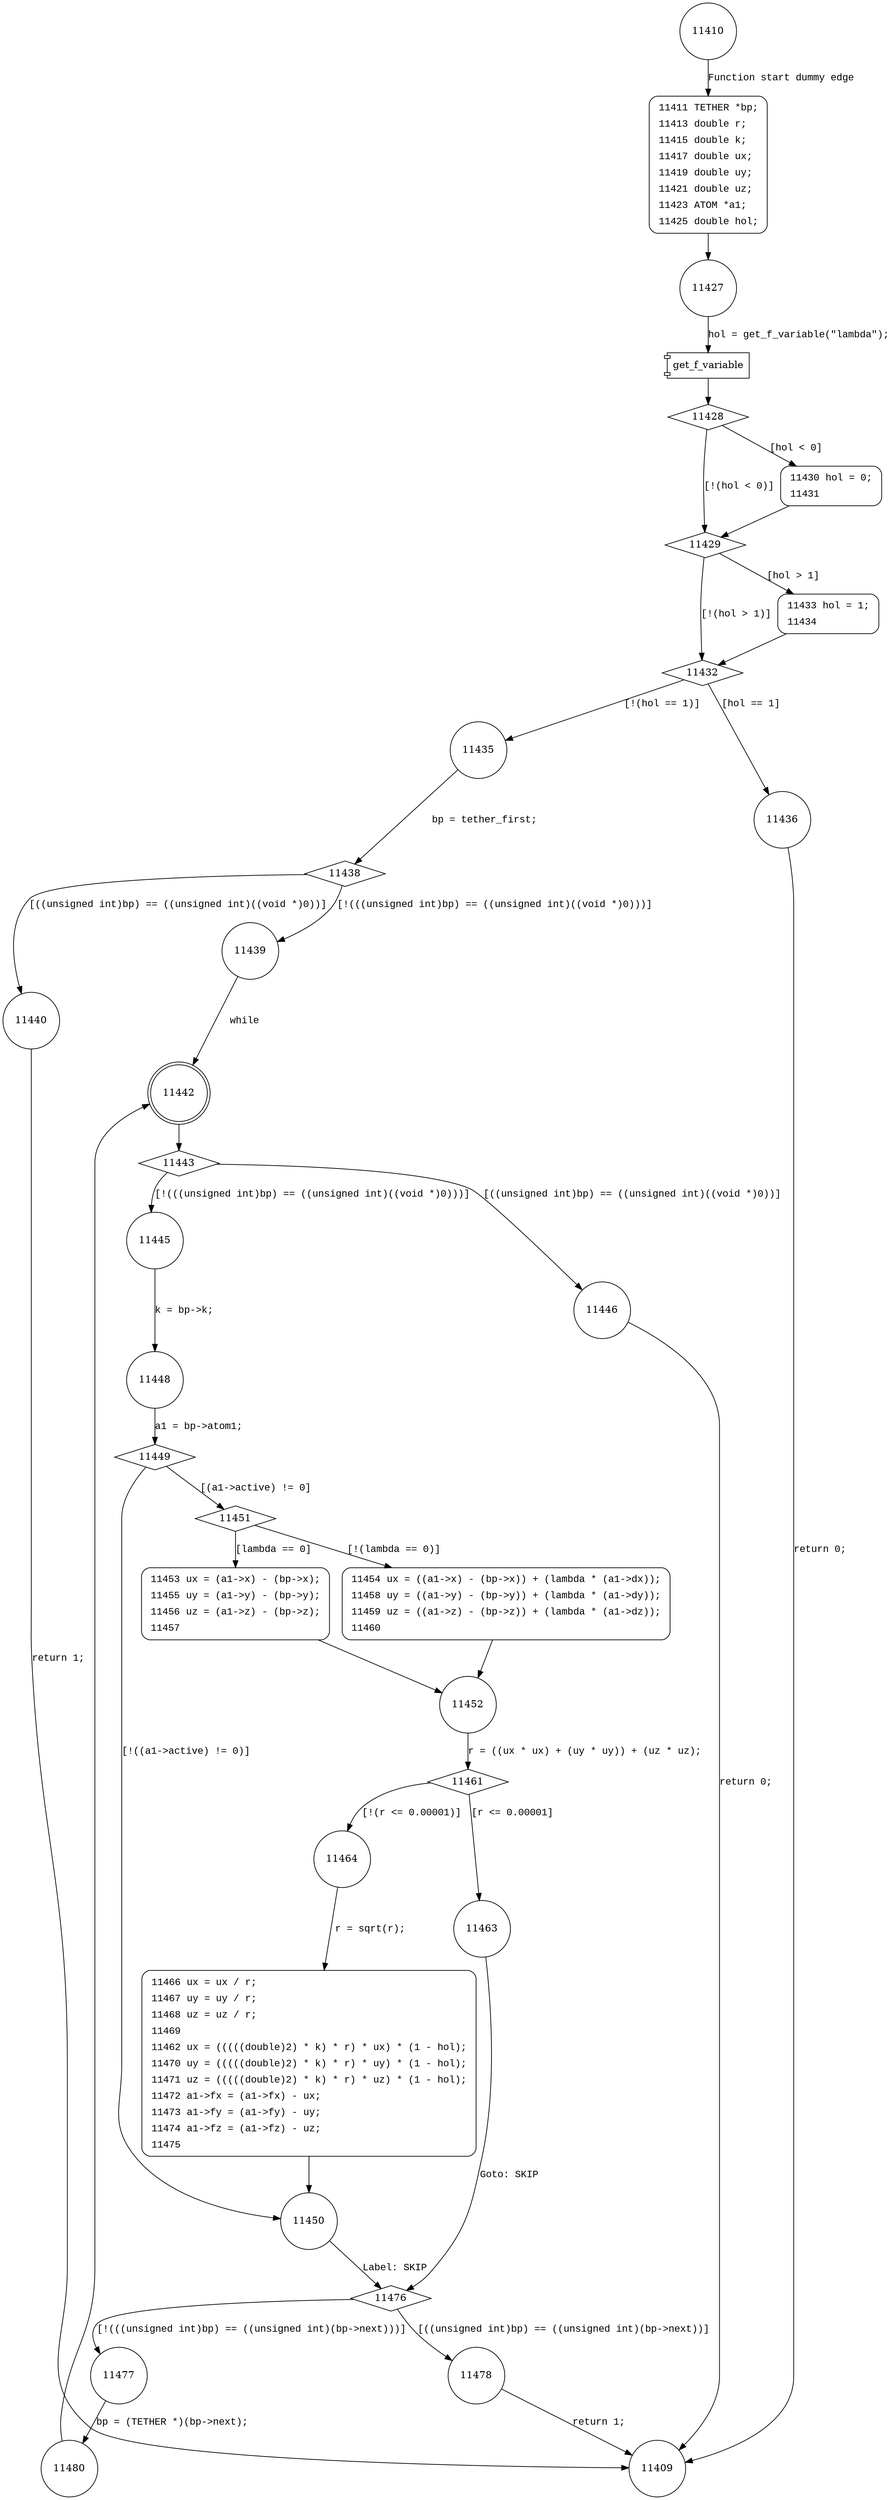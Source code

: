 digraph f_ho_tether {
11410 [shape="circle"]
11411 [shape="circle"]
11427 [shape="circle"]
11428 [shape="diamond"]
11429 [shape="diamond"]
11430 [shape="circle"]
11432 [shape="diamond"]
11433 [shape="circle"]
11435 [shape="circle"]
11436 [shape="circle"]
11438 [shape="diamond"]
11439 [shape="circle"]
11440 [shape="circle"]
11442 [shape="doublecircle"]
11443 [shape="diamond"]
11445 [shape="circle"]
11446 [shape="circle"]
11448 [shape="circle"]
11449 [shape="diamond"]
11450 [shape="circle"]
11451 [shape="diamond"]
11454 [shape="circle"]
11453 [shape="circle"]
11452 [shape="circle"]
11461 [shape="diamond"]
11464 [shape="circle"]
11463 [shape="circle"]
11476 [shape="diamond"]
11477 [shape="circle"]
11478 [shape="circle"]
11480 [shape="circle"]
11466 [shape="circle"]
11409 [shape="circle"]
11411 [style="filled,bold" penwidth="1" fillcolor="white" fontname="Courier New" shape="Mrecord" label=<<table border="0" cellborder="0" cellpadding="3" bgcolor="white"><tr><td align="right">11411</td><td align="left">TETHER *bp;</td></tr><tr><td align="right">11413</td><td align="left">double r;</td></tr><tr><td align="right">11415</td><td align="left">double k;</td></tr><tr><td align="right">11417</td><td align="left">double ux;</td></tr><tr><td align="right">11419</td><td align="left">double uy;</td></tr><tr><td align="right">11421</td><td align="left">double uz;</td></tr><tr><td align="right">11423</td><td align="left">ATOM *a1;</td></tr><tr><td align="right">11425</td><td align="left">double hol;</td></tr></table>>]
11411 -> 11427[label=""]
11430 [style="filled,bold" penwidth="1" fillcolor="white" fontname="Courier New" shape="Mrecord" label=<<table border="0" cellborder="0" cellpadding="3" bgcolor="white"><tr><td align="right">11430</td><td align="left">hol = 0;</td></tr><tr><td align="right">11431</td><td align="left"></td></tr></table>>]
11430 -> 11429[label=""]
11433 [style="filled,bold" penwidth="1" fillcolor="white" fontname="Courier New" shape="Mrecord" label=<<table border="0" cellborder="0" cellpadding="3" bgcolor="white"><tr><td align="right">11433</td><td align="left">hol = 1;</td></tr><tr><td align="right">11434</td><td align="left"></td></tr></table>>]
11433 -> 11432[label=""]
11453 [style="filled,bold" penwidth="1" fillcolor="white" fontname="Courier New" shape="Mrecord" label=<<table border="0" cellborder="0" cellpadding="3" bgcolor="white"><tr><td align="right">11453</td><td align="left">ux = (a1-&gt;x) - (bp-&gt;x);</td></tr><tr><td align="right">11455</td><td align="left">uy = (a1-&gt;y) - (bp-&gt;y);</td></tr><tr><td align="right">11456</td><td align="left">uz = (a1-&gt;z) - (bp-&gt;z);</td></tr><tr><td align="right">11457</td><td align="left"></td></tr></table>>]
11453 -> 11452[label=""]
11466 [style="filled,bold" penwidth="1" fillcolor="white" fontname="Courier New" shape="Mrecord" label=<<table border="0" cellborder="0" cellpadding="3" bgcolor="white"><tr><td align="right">11466</td><td align="left">ux = ux / r;</td></tr><tr><td align="right">11467</td><td align="left">uy = uy / r;</td></tr><tr><td align="right">11468</td><td align="left">uz = uz / r;</td></tr><tr><td align="right">11469</td><td align="left"></td></tr><tr><td align="right">11462</td><td align="left">ux = (((((double)2) * k) * r) * ux) * (1 - hol);</td></tr><tr><td align="right">11470</td><td align="left">uy = (((((double)2) * k) * r) * uy) * (1 - hol);</td></tr><tr><td align="right">11471</td><td align="left">uz = (((((double)2) * k) * r) * uz) * (1 - hol);</td></tr><tr><td align="right">11472</td><td align="left">a1-&gt;fx = (a1-&gt;fx) - ux;</td></tr><tr><td align="right">11473</td><td align="left">a1-&gt;fy = (a1-&gt;fy) - uy;</td></tr><tr><td align="right">11474</td><td align="left">a1-&gt;fz = (a1-&gt;fz) - uz;</td></tr><tr><td align="right">11475</td><td align="left"></td></tr></table>>]
11466 -> 11450[label=""]
11454 [style="filled,bold" penwidth="1" fillcolor="white" fontname="Courier New" shape="Mrecord" label=<<table border="0" cellborder="0" cellpadding="3" bgcolor="white"><tr><td align="right">11454</td><td align="left">ux = ((a1-&gt;x) - (bp-&gt;x)) + (lambda * (a1-&gt;dx));</td></tr><tr><td align="right">11458</td><td align="left">uy = ((a1-&gt;y) - (bp-&gt;y)) + (lambda * (a1-&gt;dy));</td></tr><tr><td align="right">11459</td><td align="left">uz = ((a1-&gt;z) - (bp-&gt;z)) + (lambda * (a1-&gt;dz));</td></tr><tr><td align="right">11460</td><td align="left"></td></tr></table>>]
11454 -> 11452[label=""]
11410 -> 11411 [label="Function start dummy edge" fontname="Courier New"]
100157 [shape="component" label="get_f_variable"]
11427 -> 100157 [label="hol = get_f_variable(\"lambda\");" fontname="Courier New"]
100157 -> 11428 [label="" fontname="Courier New"]
11428 -> 11429 [label="[!(hol < 0)]" fontname="Courier New"]
11428 -> 11430 [label="[hol < 0]" fontname="Courier New"]
11429 -> 11432 [label="[!(hol > 1)]" fontname="Courier New"]
11429 -> 11433 [label="[hol > 1]" fontname="Courier New"]
11432 -> 11435 [label="[!(hol == 1)]" fontname="Courier New"]
11432 -> 11436 [label="[hol == 1]" fontname="Courier New"]
11435 -> 11438 [label="bp = tether_first;" fontname="Courier New"]
11438 -> 11439 [label="[!(((unsigned int)bp) == ((unsigned int)((void *)0)))]" fontname="Courier New"]
11438 -> 11440 [label="[((unsigned int)bp) == ((unsigned int)((void *)0))]" fontname="Courier New"]
11439 -> 11442 [label="while" fontname="Courier New"]
11442 -> 11443 [label="" fontname="Courier New"]
11443 -> 11445 [label="[!(((unsigned int)bp) == ((unsigned int)((void *)0)))]" fontname="Courier New"]
11443 -> 11446 [label="[((unsigned int)bp) == ((unsigned int)((void *)0))]" fontname="Courier New"]
11445 -> 11448 [label="k = bp->k;" fontname="Courier New"]
11449 -> 11450 [label="[!((a1->active) != 0)]" fontname="Courier New"]
11449 -> 11451 [label="[(a1->active) != 0]" fontname="Courier New"]
11451 -> 11454 [label="[!(lambda == 0)]" fontname="Courier New"]
11451 -> 11453 [label="[lambda == 0]" fontname="Courier New"]
11452 -> 11461 [label="r = ((ux * ux) + (uy * uy)) + (uz * uz);" fontname="Courier New"]
11461 -> 11464 [label="[!(r <= 0.00001)]" fontname="Courier New"]
11461 -> 11463 [label="[r <= 0.00001]" fontname="Courier New"]
11476 -> 11477 [label="[!(((unsigned int)bp) == ((unsigned int)(bp->next)))]" fontname="Courier New"]
11476 -> 11478 [label="[((unsigned int)bp) == ((unsigned int)(bp->next))]" fontname="Courier New"]
11477 -> 11480 [label="bp = (TETHER *)(bp->next);" fontname="Courier New"]
11464 -> 11466 [label="r = sqrt(r);" fontname="Courier New"]
11450 -> 11476 [label="Label: SKIP" fontname="Courier New"]
11436 -> 11409 [label="return 0;" fontname="Courier New"]
11440 -> 11409 [label="return 1;" fontname="Courier New"]
11446 -> 11409 [label="return 0;" fontname="Courier New"]
11448 -> 11449 [label="a1 = bp->atom1;" fontname="Courier New"]
11463 -> 11476 [label="Goto: SKIP" fontname="Courier New"]
11478 -> 11409 [label="return 1;" fontname="Courier New"]
11480 -> 11442 [label="" fontname="Courier New"]
}